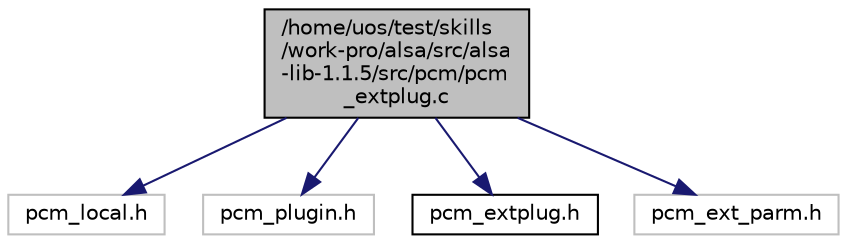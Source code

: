 digraph "/home/uos/test/skills/work-pro/alsa/src/alsa-lib-1.1.5/src/pcm/pcm_extplug.c"
{
  edge [fontname="Helvetica",fontsize="10",labelfontname="Helvetica",labelfontsize="10"];
  node [fontname="Helvetica",fontsize="10",shape=record];
  Node1 [label="/home/uos/test/skills\l/work-pro/alsa/src/alsa\l-lib-1.1.5/src/pcm/pcm\l_extplug.c",height=0.2,width=0.4,color="black", fillcolor="grey75", style="filled", fontcolor="black"];
  Node1 -> Node2 [color="midnightblue",fontsize="10",style="solid",fontname="Helvetica"];
  Node2 [label="pcm_local.h",height=0.2,width=0.4,color="grey75", fillcolor="white", style="filled"];
  Node1 -> Node3 [color="midnightblue",fontsize="10",style="solid",fontname="Helvetica"];
  Node3 [label="pcm_plugin.h",height=0.2,width=0.4,color="grey75", fillcolor="white", style="filled"];
  Node1 -> Node4 [color="midnightblue",fontsize="10",style="solid",fontname="Helvetica"];
  Node4 [label="pcm_extplug.h",height=0.2,width=0.4,color="black", fillcolor="white", style="filled",URL="$pcm__extplug_8h.html",tooltip="External Filter-Plugin SDK. "];
  Node1 -> Node5 [color="midnightblue",fontsize="10",style="solid",fontname="Helvetica"];
  Node5 [label="pcm_ext_parm.h",height=0.2,width=0.4,color="grey75", fillcolor="white", style="filled"];
}

